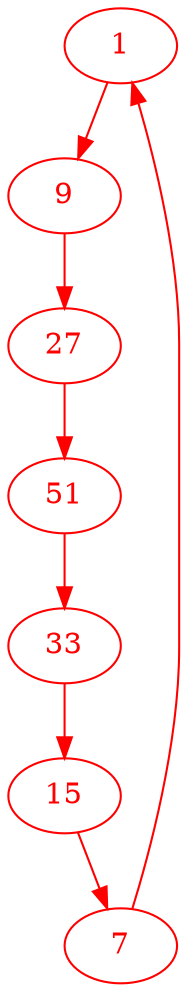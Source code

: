 digraph g{
node [color = red, fontcolor=red]; 1 7 9 15 27 33 51 ;
1 -> 9 [color=red] ;
7 -> 1 [color=red] ;
9 -> 27 [color=red] ;
15 -> 7 [color=red] ;
27 -> 51 [color=red] ;
33 -> 15 [color=red] ;
51 -> 33 [color=red] ;
}